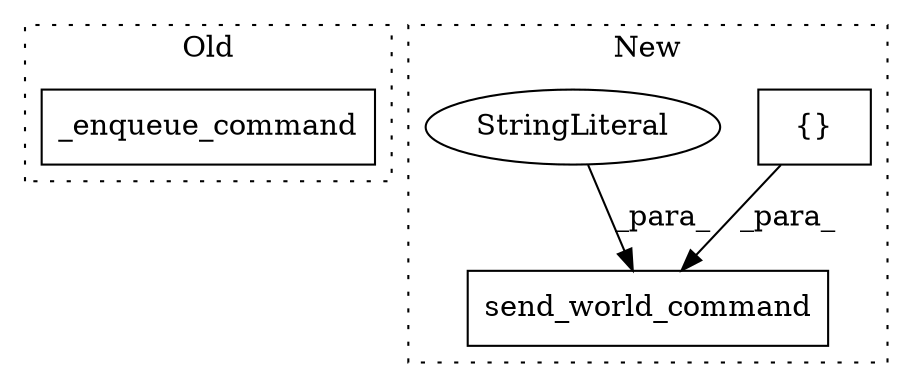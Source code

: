 digraph G {
subgraph cluster0 {
1 [label="_enqueue_command" a="32" s="7598,7637" l="17,1" shape="box"];
label = "Old";
style="dotted";
}
subgraph cluster1 {
2 [label="{}" a="4" s="7532,7537" l="1,1" shape="box"];
3 [label="send_world_command" a="32" s="7490,7538" l="19,1" shape="box"];
4 [label="StringLiteral" a="45" s="7509" l="13" shape="ellipse"];
label = "New";
style="dotted";
}
2 -> 3 [label="_para_"];
4 -> 3 [label="_para_"];
}